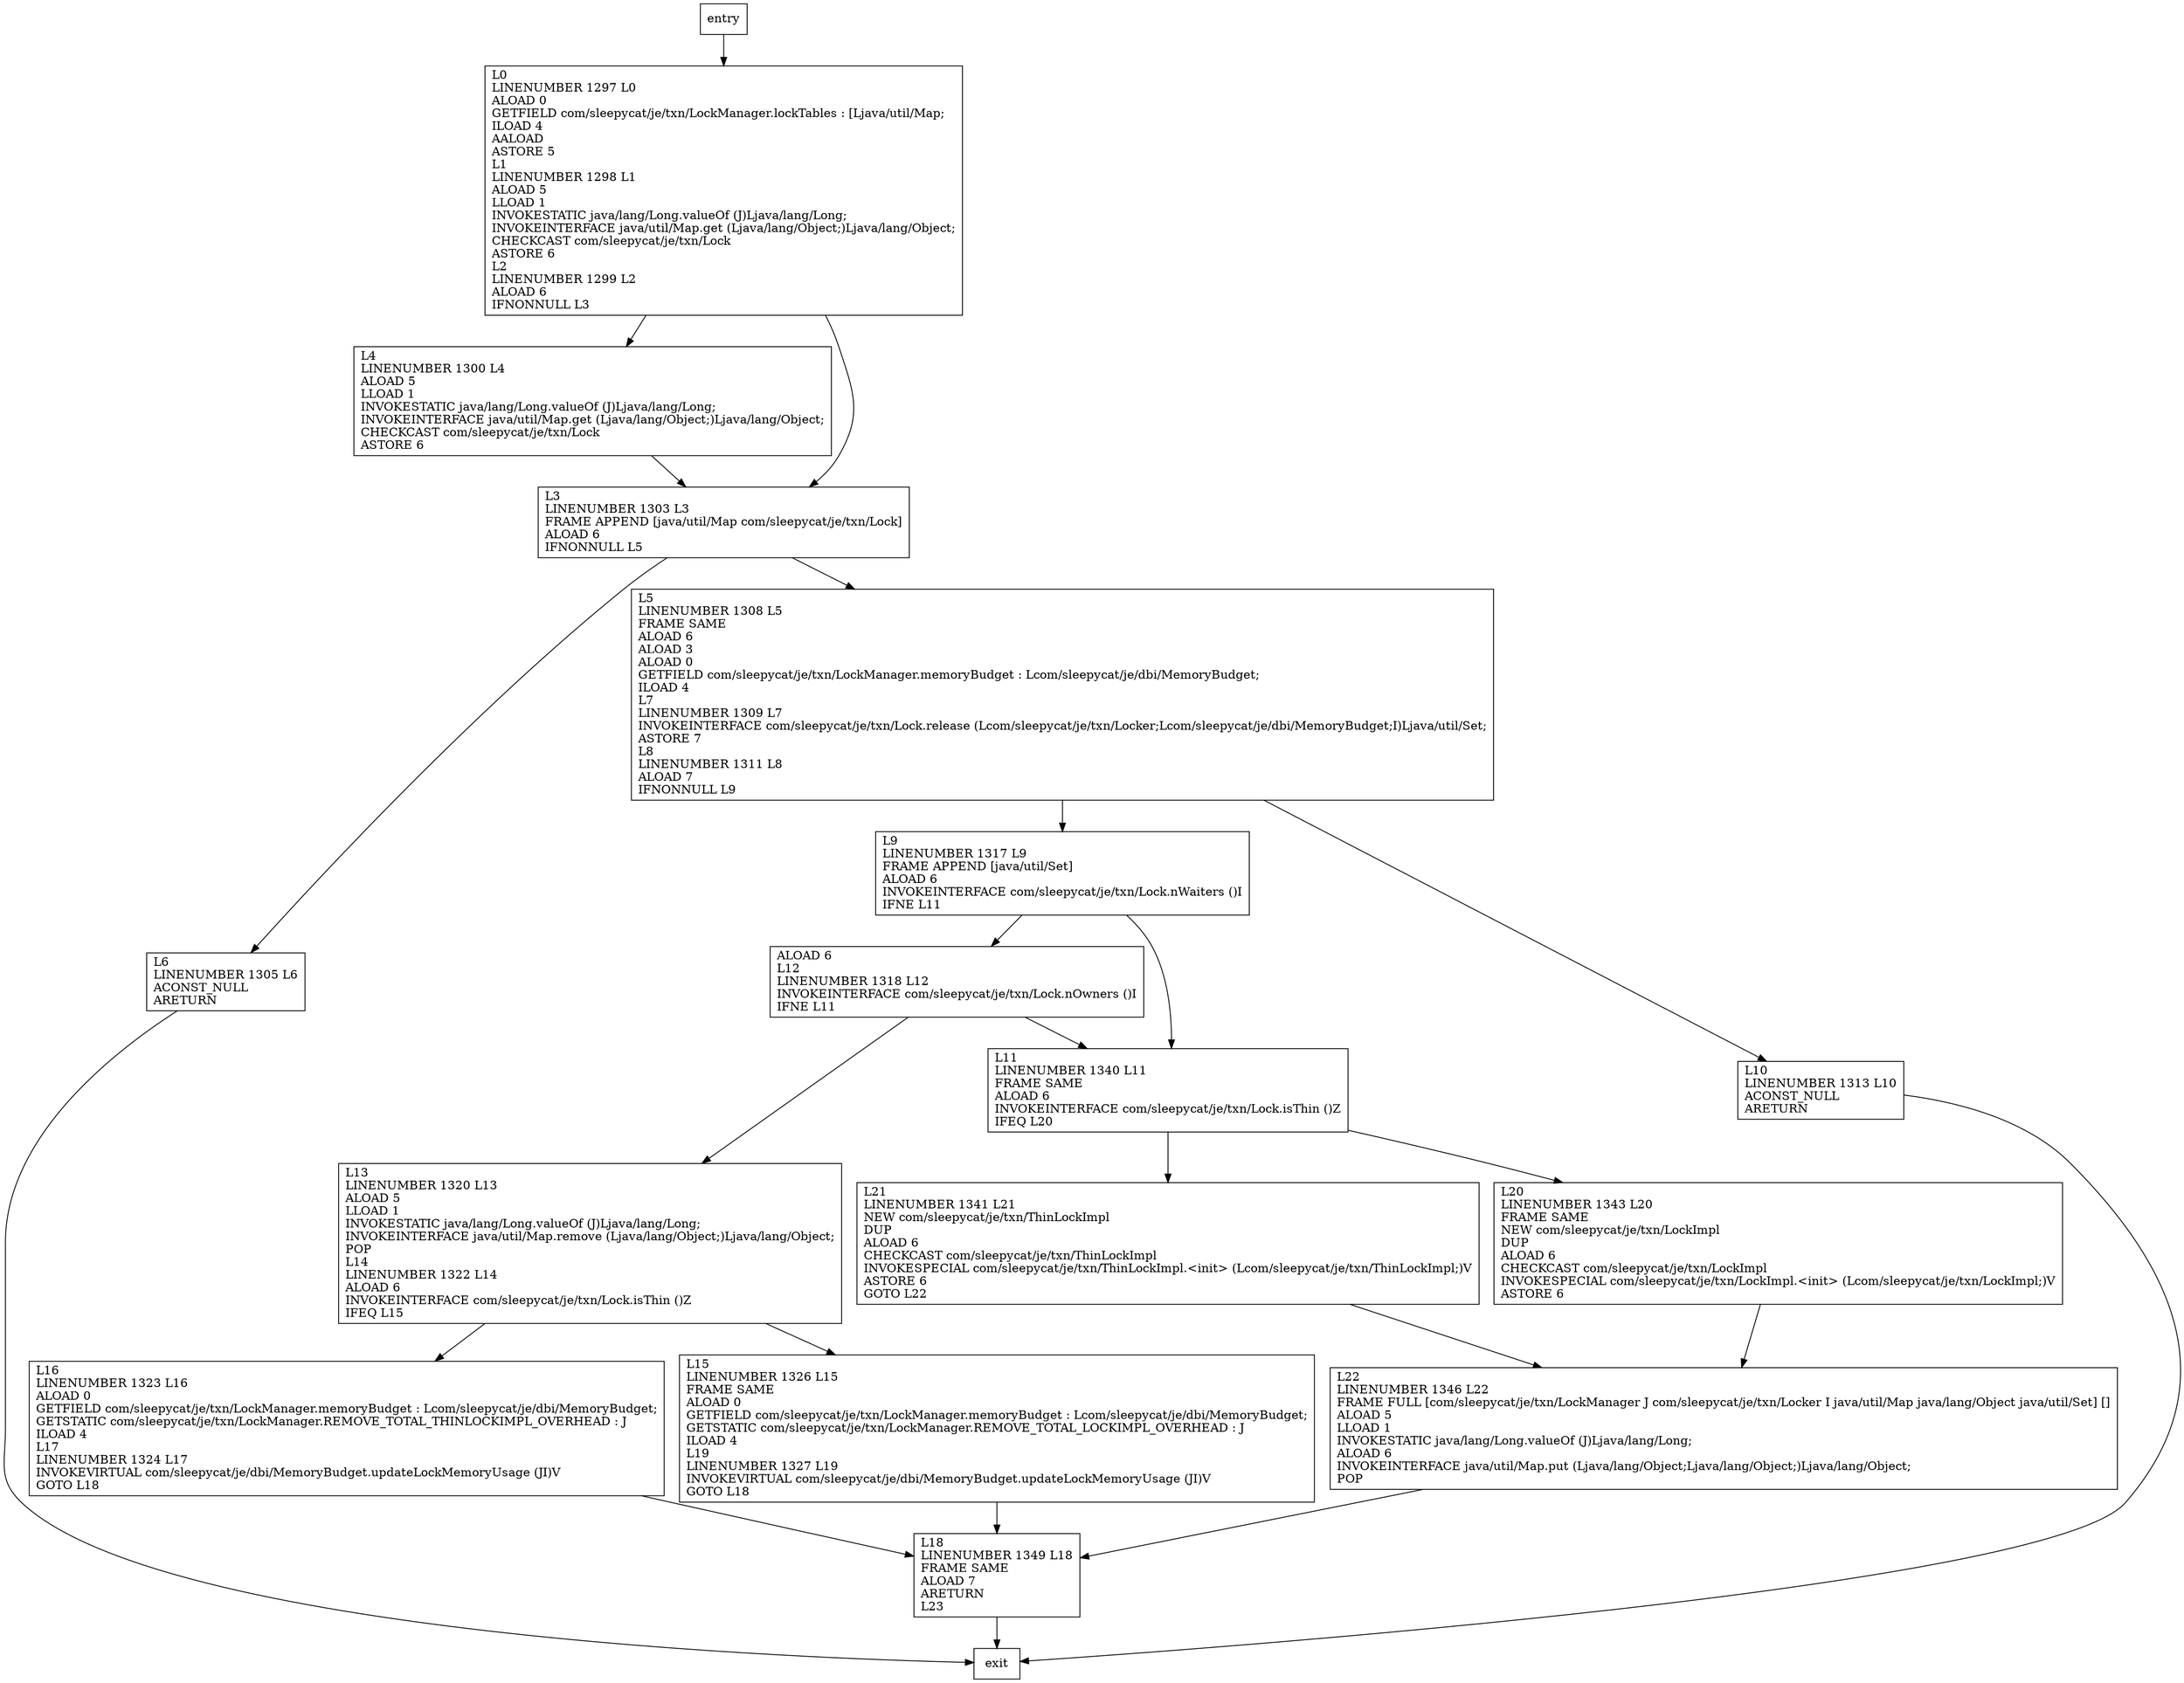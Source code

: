 digraph releaseAndFindNotifyTargetsInternal {
node [shape=record];
1049885895 [label="L16\lLINENUMBER 1323 L16\lALOAD 0\lGETFIELD com/sleepycat/je/txn/LockManager.memoryBudget : Lcom/sleepycat/je/dbi/MemoryBudget;\lGETSTATIC com/sleepycat/je/txn/LockManager.REMOVE_TOTAL_THINLOCKIMPL_OVERHEAD : J\lILOAD 4\lL17\lLINENUMBER 1324 L17\lINVOKEVIRTUAL com/sleepycat/je/dbi/MemoryBudget.updateLockMemoryUsage (JI)V\lGOTO L18\l"];
1802089653 [label="L13\lLINENUMBER 1320 L13\lALOAD 5\lLLOAD 1\lINVOKESTATIC java/lang/Long.valueOf (J)Ljava/lang/Long;\lINVOKEINTERFACE java/util/Map.remove (Ljava/lang/Object;)Ljava/lang/Object;\lPOP\lL14\lLINENUMBER 1322 L14\lALOAD 6\lINVOKEINTERFACE com/sleepycat/je/txn/Lock.isThin ()Z\lIFEQ L15\l"];
1096003235 [label="L0\lLINENUMBER 1297 L0\lALOAD 0\lGETFIELD com/sleepycat/je/txn/LockManager.lockTables : [Ljava/util/Map;\lILOAD 4\lAALOAD\lASTORE 5\lL1\lLINENUMBER 1298 L1\lALOAD 5\lLLOAD 1\lINVOKESTATIC java/lang/Long.valueOf (J)Ljava/lang/Long;\lINVOKEINTERFACE java/util/Map.get (Ljava/lang/Object;)Ljava/lang/Object;\lCHECKCAST com/sleepycat/je/txn/Lock\lASTORE 6\lL2\lLINENUMBER 1299 L2\lALOAD 6\lIFNONNULL L3\l"];
511142528 [label="L21\lLINENUMBER 1341 L21\lNEW com/sleepycat/je/txn/ThinLockImpl\lDUP\lALOAD 6\lCHECKCAST com/sleepycat/je/txn/ThinLockImpl\lINVOKESPECIAL com/sleepycat/je/txn/ThinLockImpl.\<init\> (Lcom/sleepycat/je/txn/ThinLockImpl;)V\lASTORE 6\lGOTO L22\l"];
28226858 [label="L9\lLINENUMBER 1317 L9\lFRAME APPEND [java/util/Set]\lALOAD 6\lINVOKEINTERFACE com/sleepycat/je/txn/Lock.nWaiters ()I\lIFNE L11\l"];
397951733 [label="L10\lLINENUMBER 1313 L10\lACONST_NULL\lARETURN\l"];
767094398 [label="ALOAD 6\lL12\lLINENUMBER 1318 L12\lINVOKEINTERFACE com/sleepycat/je/txn/Lock.nOwners ()I\lIFNE L11\l"];
424218615 [label="L18\lLINENUMBER 1349 L18\lFRAME SAME\lALOAD 7\lARETURN\lL23\l"];
1344095480 [label="L6\lLINENUMBER 1305 L6\lACONST_NULL\lARETURN\l"];
1920769949 [label="L4\lLINENUMBER 1300 L4\lALOAD 5\lLLOAD 1\lINVOKESTATIC java/lang/Long.valueOf (J)Ljava/lang/Long;\lINVOKEINTERFACE java/util/Map.get (Ljava/lang/Object;)Ljava/lang/Object;\lCHECKCAST com/sleepycat/je/txn/Lock\lASTORE 6\l"];
901193318 [label="L3\lLINENUMBER 1303 L3\lFRAME APPEND [java/util/Map com/sleepycat/je/txn/Lock]\lALOAD 6\lIFNONNULL L5\l"];
1412574837 [label="L15\lLINENUMBER 1326 L15\lFRAME SAME\lALOAD 0\lGETFIELD com/sleepycat/je/txn/LockManager.memoryBudget : Lcom/sleepycat/je/dbi/MemoryBudget;\lGETSTATIC com/sleepycat/je/txn/LockManager.REMOVE_TOTAL_LOCKIMPL_OVERHEAD : J\lILOAD 4\lL19\lLINENUMBER 1327 L19\lINVOKEVIRTUAL com/sleepycat/je/dbi/MemoryBudget.updateLockMemoryUsage (JI)V\lGOTO L18\l"];
1067699319 [label="L20\lLINENUMBER 1343 L20\lFRAME SAME\lNEW com/sleepycat/je/txn/LockImpl\lDUP\lALOAD 6\lCHECKCAST com/sleepycat/je/txn/LockImpl\lINVOKESPECIAL com/sleepycat/je/txn/LockImpl.\<init\> (Lcom/sleepycat/je/txn/LockImpl;)V\lASTORE 6\l"];
521819545 [label="L11\lLINENUMBER 1340 L11\lFRAME SAME\lALOAD 6\lINVOKEINTERFACE com/sleepycat/je/txn/Lock.isThin ()Z\lIFEQ L20\l"];
1542696637 [label="L22\lLINENUMBER 1346 L22\lFRAME FULL [com/sleepycat/je/txn/LockManager J com/sleepycat/je/txn/Locker I java/util/Map java/lang/Object java/util/Set] []\lALOAD 5\lLLOAD 1\lINVOKESTATIC java/lang/Long.valueOf (J)Ljava/lang/Long;\lALOAD 6\lINVOKEINTERFACE java/util/Map.put (Ljava/lang/Object;Ljava/lang/Object;)Ljava/lang/Object;\lPOP\l"];
208129774 [label="L5\lLINENUMBER 1308 L5\lFRAME SAME\lALOAD 6\lALOAD 3\lALOAD 0\lGETFIELD com/sleepycat/je/txn/LockManager.memoryBudget : Lcom/sleepycat/je/dbi/MemoryBudget;\lILOAD 4\lL7\lLINENUMBER 1309 L7\lINVOKEINTERFACE com/sleepycat/je/txn/Lock.release (Lcom/sleepycat/je/txn/Locker;Lcom/sleepycat/je/dbi/MemoryBudget;I)Ljava/util/Set;\lASTORE 7\lL8\lLINENUMBER 1311 L8\lALOAD 7\lIFNONNULL L9\l"];
entry;
exit;
1049885895 -> 424218615
1802089653 -> 1049885895
1802089653 -> 1412574837
1096003235 -> 1920769949
1096003235 -> 901193318
511142528 -> 1542696637
28226858 -> 767094398
28226858 -> 521819545
entry -> 1096003235
397951733 -> exit
767094398 -> 1802089653
767094398 -> 521819545
424218615 -> exit
1344095480 -> exit
1920769949 -> 901193318
901193318 -> 1344095480
901193318 -> 208129774
1412574837 -> 424218615
1067699319 -> 1542696637
521819545 -> 511142528
521819545 -> 1067699319
1542696637 -> 424218615
208129774 -> 397951733
208129774 -> 28226858
}
